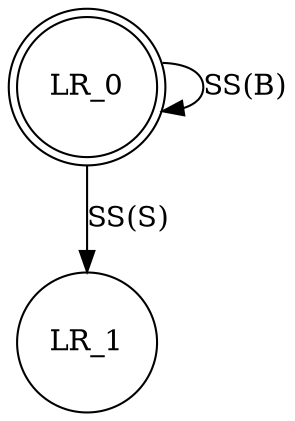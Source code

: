 digraph finite_state_machine {
	size=10
	node [shape=doublecircle]
	LR_0
	node [shape=circle]
	LR_0 -> LR_0 [label="SS(B)"]
	LR_0 -> LR_1 [label="SS(S)"]
}
